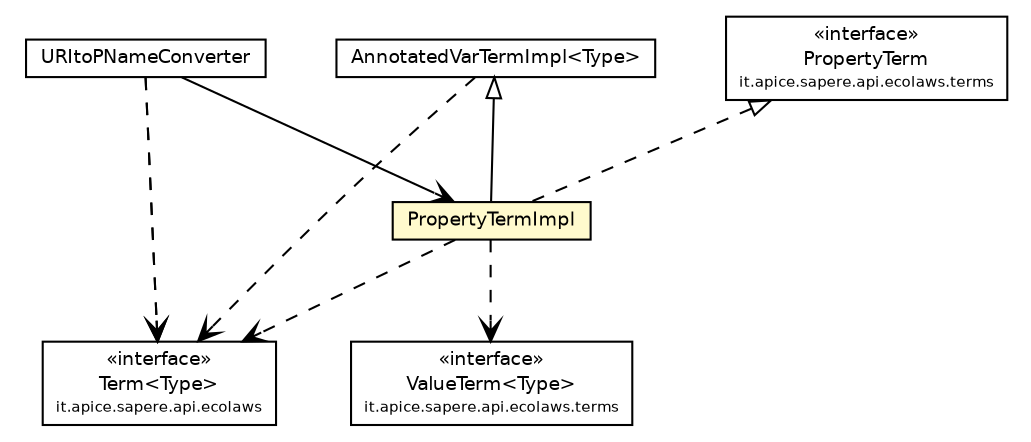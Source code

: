 #!/usr/local/bin/dot
#
# Class diagram 
# Generated by UmlGraph version 4.4 (http://www.spinellis.gr/sw/umlgraph)
#

digraph G {
	edge [fontname="Helvetica",fontsize=10,labelfontname="Helvetica",labelfontsize=10];
	node [fontname="Helvetica",fontsize=10,shape=plaintext];
	// it.apice.sapere.api.ecolaws.Term<Type>
	c57636 [label=<<table border="0" cellborder="1" cellspacing="0" cellpadding="2" port="p" href="../../Term.html">
		<tr><td><table border="0" cellspacing="0" cellpadding="1">
			<tr><td> &laquo;interface&raquo; </td></tr>
			<tr><td> Term&lt;Type&gt; </td></tr>
			<tr><td><font point-size="7.0"> it.apice.sapere.api.ecolaws </font></td></tr>
		</table></td></tr>
		</table>>, fontname="Helvetica", fontcolor="black", fontsize=9.0];
	// it.apice.sapere.api.ecolaws.terms.ValueTerm<Type>
	c57663 [label=<<table border="0" cellborder="1" cellspacing="0" cellpadding="2" port="p" href="../ValueTerm.html">
		<tr><td><table border="0" cellspacing="0" cellpadding="1">
			<tr><td> &laquo;interface&raquo; </td></tr>
			<tr><td> ValueTerm&lt;Type&gt; </td></tr>
			<tr><td><font point-size="7.0"> it.apice.sapere.api.ecolaws.terms </font></td></tr>
		</table></td></tr>
		</table>>, fontname="Helvetica", fontcolor="black", fontsize=9.0];
	// it.apice.sapere.api.ecolaws.terms.PropertyTerm
	c57665 [label=<<table border="0" cellborder="1" cellspacing="0" cellpadding="2" port="p" href="../PropertyTerm.html">
		<tr><td><table border="0" cellspacing="0" cellpadding="1">
			<tr><td> &laquo;interface&raquo; </td></tr>
			<tr><td> PropertyTerm </td></tr>
			<tr><td><font point-size="7.0"> it.apice.sapere.api.ecolaws.terms </font></td></tr>
		</table></td></tr>
		</table>>, fontname="Helvetica", fontcolor="black", fontsize=9.0];
	// it.apice.sapere.api.ecolaws.terms.impl.URItoPNameConverter
	c57766 [label=<<table border="0" cellborder="1" cellspacing="0" cellpadding="2" port="p" href="./URItoPNameConverter.html">
		<tr><td><table border="0" cellspacing="0" cellpadding="1">
			<tr><td> URItoPNameConverter </td></tr>
		</table></td></tr>
		</table>>, fontname="Helvetica", fontcolor="black", fontsize=9.0];
	// it.apice.sapere.api.ecolaws.terms.impl.PropertyTermImpl
	c57768 [label=<<table border="0" cellborder="1" cellspacing="0" cellpadding="2" port="p" bgcolor="lemonChiffon" href="./PropertyTermImpl.html">
		<tr><td><table border="0" cellspacing="0" cellpadding="1">
			<tr><td> PropertyTermImpl </td></tr>
		</table></td></tr>
		</table>>, fontname="Helvetica", fontcolor="black", fontsize=9.0];
	// it.apice.sapere.api.ecolaws.terms.impl.AnnotatedVarTermImpl<Type>
	c57771 [label=<<table border="0" cellborder="1" cellspacing="0" cellpadding="2" port="p" href="./AnnotatedVarTermImpl.html">
		<tr><td><table border="0" cellspacing="0" cellpadding="1">
			<tr><td> AnnotatedVarTermImpl&lt;Type&gt; </td></tr>
		</table></td></tr>
		</table>>, fontname="Helvetica", fontcolor="black", fontsize=9.0];
	//it.apice.sapere.api.ecolaws.terms.impl.PropertyTermImpl extends it.apice.sapere.api.ecolaws.terms.impl.AnnotatedVarTermImpl<it.apice.sapere.api.lsas.PropertyName>
	c57771:p -> c57768:p [dir=back,arrowtail=empty];
	//it.apice.sapere.api.ecolaws.terms.impl.PropertyTermImpl implements it.apice.sapere.api.ecolaws.terms.PropertyTerm
	c57665:p -> c57768:p [dir=back,arrowtail=empty,style=dashed];
	// it.apice.sapere.api.ecolaws.terms.impl.URItoPNameConverter NAVASSOC it.apice.sapere.api.ecolaws.terms.impl.PropertyTermImpl
	c57766:p -> c57768:p [taillabel="", label="", headlabel="", fontname="Helvetica", fontcolor="black", fontsize=10.0, color="black", arrowhead=open];
	// it.apice.sapere.api.ecolaws.terms.impl.URItoPNameConverter DEPEND it.apice.sapere.api.ecolaws.Term<Type>
	c57766:p -> c57636:p [taillabel="", label="", headlabel="", fontname="Helvetica", fontcolor="black", fontsize=10.0, color="black", arrowhead=open, style=dashed];
	// it.apice.sapere.api.ecolaws.terms.impl.URItoPNameConverter DEPEND it.apice.sapere.api.ecolaws.Term<Type>
	c57766:p -> c57636:p [taillabel="", label="", headlabel="", fontname="Helvetica", fontcolor="black", fontsize=10.0, color="black", arrowhead=open, style=dashed];
	// it.apice.sapere.api.ecolaws.terms.impl.PropertyTermImpl DEPEND it.apice.sapere.api.ecolaws.Term<Type>
	c57768:p -> c57636:p [taillabel="", label="", headlabel="", fontname="Helvetica", fontcolor="black", fontsize=10.0, color="black", arrowhead=open, style=dashed];
	// it.apice.sapere.api.ecolaws.terms.impl.PropertyTermImpl DEPEND it.apice.sapere.api.ecolaws.terms.ValueTerm<Type>
	c57768:p -> c57663:p [taillabel="", label="", headlabel="", fontname="Helvetica", fontcolor="black", fontsize=10.0, color="black", arrowhead=open, style=dashed];
	// it.apice.sapere.api.ecolaws.terms.impl.AnnotatedVarTermImpl<Type> DEPEND it.apice.sapere.api.ecolaws.Term<Type>
	c57771:p -> c57636:p [taillabel="", label="", headlabel="", fontname="Helvetica", fontcolor="black", fontsize=10.0, color="black", arrowhead=open, style=dashed];
}

